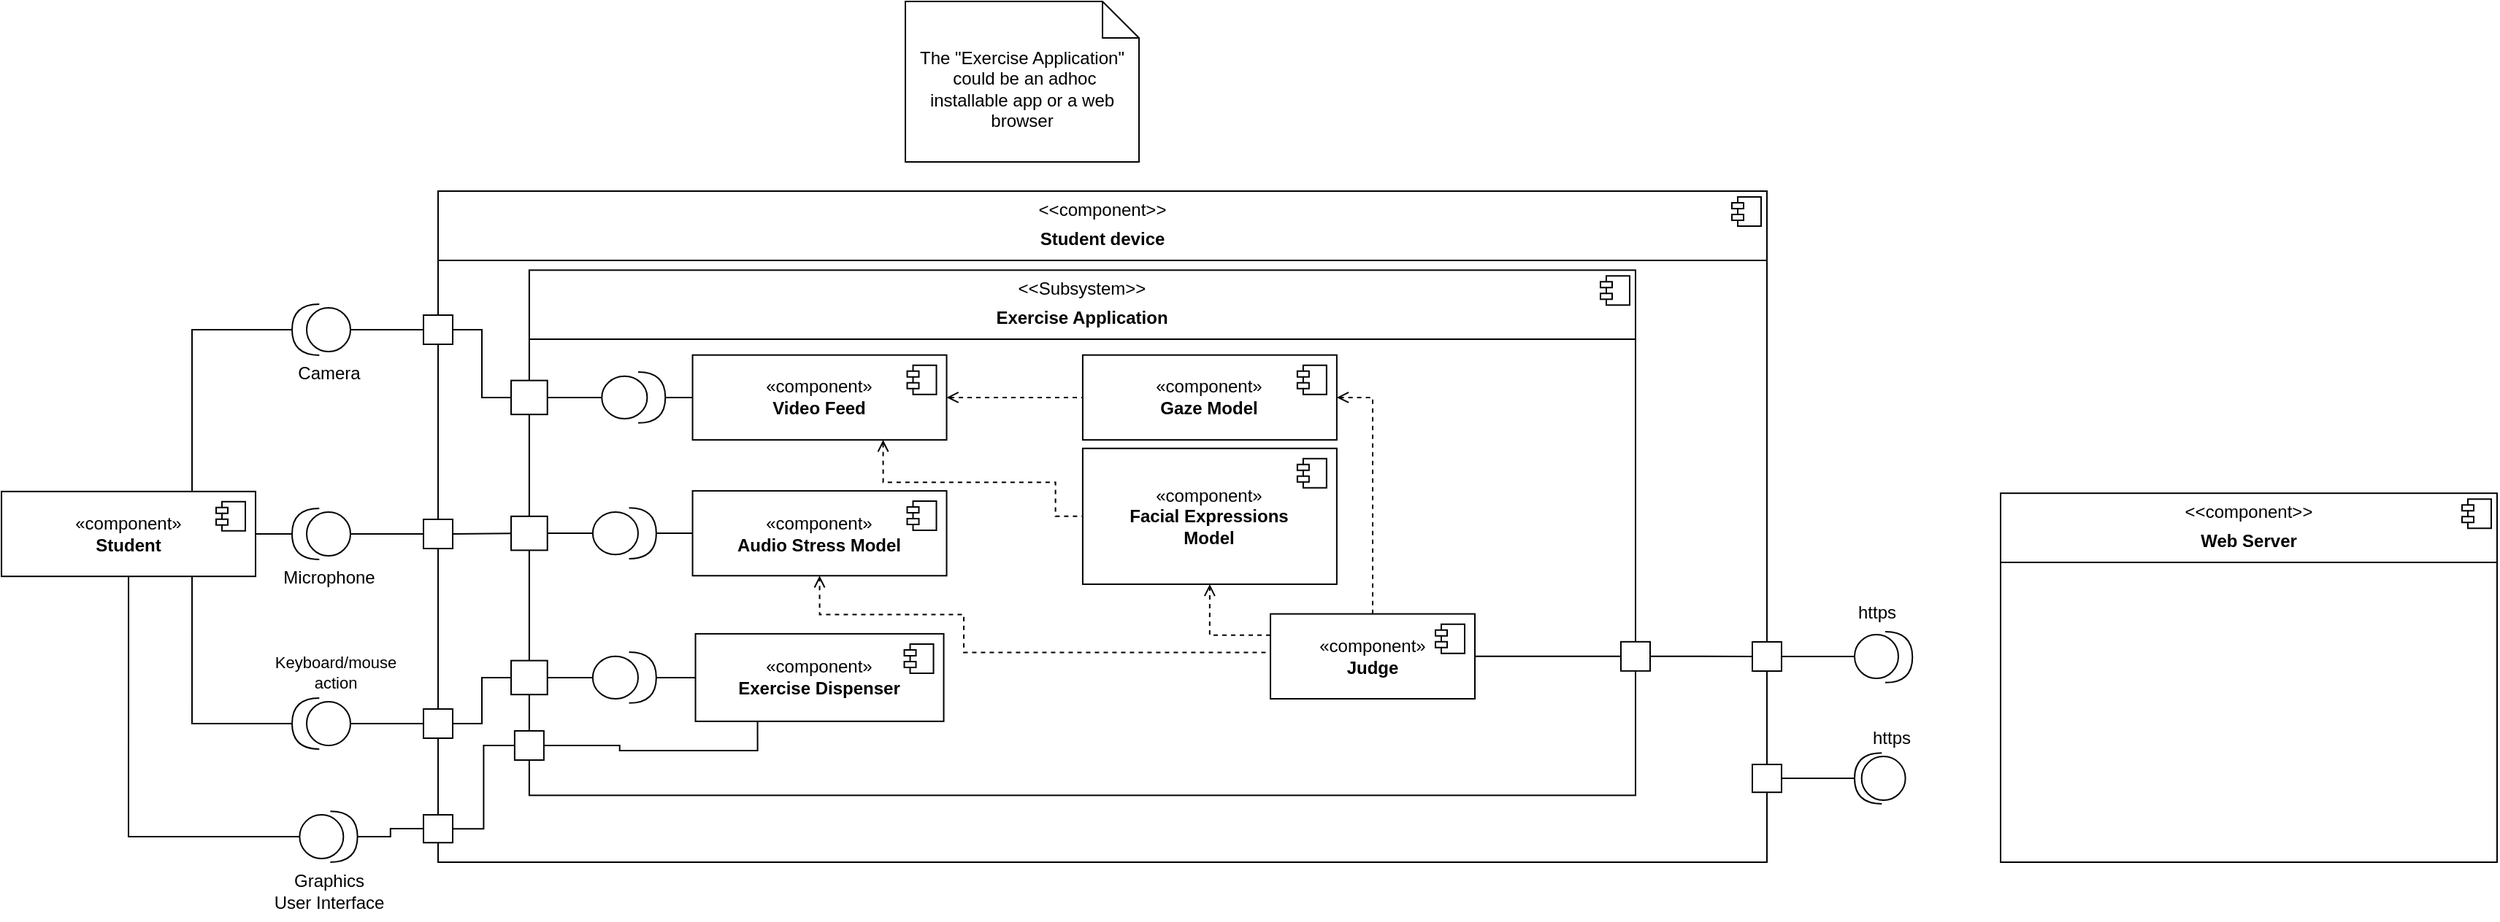 <mxfile version="24.6.4" type="device">
  <diagram name="Pagina-1" id="ovI6PhMRAEqermTELwBJ">
    <mxGraphModel dx="2371" dy="2217" grid="1" gridSize="10" guides="1" tooltips="1" connect="1" arrows="1" fold="1" page="1" pageScale="1" pageWidth="827" pageHeight="1169" math="0" shadow="0">
      <root>
        <mxCell id="0" />
        <mxCell id="1" parent="0" />
        <mxCell id="5y_tYNgB_5KghMk_PUVO-3" value="&lt;p style=&quot;margin:0px;margin-top:6px;text-align:center;&quot;&gt;&amp;lt;&amp;lt;component&amp;gt;&amp;gt;&lt;/p&gt;&lt;p style=&quot;margin:0px;margin-top:6px;text-align:center;&quot;&gt;&lt;b&gt;Student device&lt;/b&gt;&lt;/p&gt;&lt;hr size=&quot;1&quot; style=&quot;border-style:solid;&quot;&gt;&lt;p style=&quot;margin:0px;margin-left:8px;&quot;&gt;&lt;br&gt;&lt;/p&gt;" style="align=left;overflow=fill;html=1;dropTarget=0;whiteSpace=wrap;" vertex="1" parent="1">
          <mxGeometry x="40" y="20" width="910" height="460" as="geometry" />
        </mxCell>
        <mxCell id="5y_tYNgB_5KghMk_PUVO-4" value="" style="shape=component;jettyWidth=8;jettyHeight=4;" vertex="1" parent="5y_tYNgB_5KghMk_PUVO-3">
          <mxGeometry x="1" width="20" height="20" relative="1" as="geometry">
            <mxPoint x="-24" y="4" as="offset" />
          </mxGeometry>
        </mxCell>
        <mxCell id="5y_tYNgB_5KghMk_PUVO-20" value="Graphics&lt;div&gt;User Interface&lt;/div&gt;" style="text;html=1;align=center;verticalAlign=middle;resizable=0;points=[];autosize=1;strokeColor=none;fillColor=none;" vertex="1" parent="1">
          <mxGeometry x="-85" y="480" width="100" height="40" as="geometry" />
        </mxCell>
        <mxCell id="5y_tYNgB_5KghMk_PUVO-37" value="" style="group" vertex="1" connectable="0" parent="1">
          <mxGeometry x="-70" y="100" width="120" height="60" as="geometry" />
        </mxCell>
        <mxCell id="5y_tYNgB_5KghMk_PUVO-11" style="edgeStyle=orthogonalEdgeStyle;rounded=0;orthogonalLoop=1;jettySize=auto;html=1;exitX=1;exitY=0.5;exitDx=0;exitDy=0;entryX=0;entryY=0.5;entryDx=0;entryDy=0;endArrow=none;endFill=0;" edge="1" parent="5y_tYNgB_5KghMk_PUVO-37" source="5y_tYNgB_5KghMk_PUVO-7" target="5y_tYNgB_5KghMk_PUVO-9">
          <mxGeometry relative="1" as="geometry" />
        </mxCell>
        <mxCell id="5y_tYNgB_5KghMk_PUVO-7" value="" style="ellipse;" vertex="1" parent="5y_tYNgB_5KghMk_PUVO-37">
          <mxGeometry x="20" width="30" height="30" as="geometry" />
        </mxCell>
        <mxCell id="5y_tYNgB_5KghMk_PUVO-9" value="" style="rounded=0;whiteSpace=wrap;html=1;" vertex="1" parent="5y_tYNgB_5KghMk_PUVO-37">
          <mxGeometry x="100" y="5" width="20" height="20" as="geometry" />
        </mxCell>
        <mxCell id="5y_tYNgB_5KghMk_PUVO-18" value="Camera" style="text;html=1;align=center;verticalAlign=middle;resizable=0;points=[];autosize=1;strokeColor=none;fillColor=none;" vertex="1" parent="5y_tYNgB_5KghMk_PUVO-37">
          <mxGeometry y="30" width="70" height="30" as="geometry" />
        </mxCell>
        <mxCell id="5y_tYNgB_5KghMk_PUVO-141" value="" style="shape=requiredInterface;html=1;verticalLabelPosition=bottom;sketch=0;rotation=-180;" vertex="1" parent="5y_tYNgB_5KghMk_PUVO-37">
          <mxGeometry x="10.0" y="-2.451" width="18.641" height="34.909" as="geometry" />
        </mxCell>
        <mxCell id="5y_tYNgB_5KghMk_PUVO-38" value="" style="group" vertex="1" connectable="0" parent="1">
          <mxGeometry x="-80" y="240" width="130" height="60" as="geometry" />
        </mxCell>
        <mxCell id="5y_tYNgB_5KghMk_PUVO-12" style="edgeStyle=orthogonalEdgeStyle;rounded=0;orthogonalLoop=1;jettySize=auto;html=1;exitX=1;exitY=0.5;exitDx=0;exitDy=0;entryX=0;entryY=0.5;entryDx=0;entryDy=0;endArrow=none;endFill=0;" edge="1" parent="5y_tYNgB_5KghMk_PUVO-38" source="5y_tYNgB_5KghMk_PUVO-13" target="5y_tYNgB_5KghMk_PUVO-14">
          <mxGeometry relative="1" as="geometry" />
        </mxCell>
        <mxCell id="5y_tYNgB_5KghMk_PUVO-13" value="" style="ellipse;" vertex="1" parent="5y_tYNgB_5KghMk_PUVO-38">
          <mxGeometry x="30" width="30" height="30" as="geometry" />
        </mxCell>
        <mxCell id="5y_tYNgB_5KghMk_PUVO-14" value="" style="rounded=0;whiteSpace=wrap;html=1;" vertex="1" parent="5y_tYNgB_5KghMk_PUVO-38">
          <mxGeometry x="110" y="5" width="20" height="20" as="geometry" />
        </mxCell>
        <mxCell id="5y_tYNgB_5KghMk_PUVO-19" value="Microphone" style="text;html=1;align=center;verticalAlign=middle;resizable=0;points=[];autosize=1;strokeColor=none;fillColor=none;" vertex="1" parent="5y_tYNgB_5KghMk_PUVO-38">
          <mxGeometry y="30" width="90" height="30" as="geometry" />
        </mxCell>
        <mxCell id="5y_tYNgB_5KghMk_PUVO-142" value="" style="shape=requiredInterface;html=1;verticalLabelPosition=bottom;sketch=0;rotation=-180;" vertex="1" parent="5y_tYNgB_5KghMk_PUVO-38">
          <mxGeometry x="20.0" y="-2.451" width="18.641" height="34.909" as="geometry" />
        </mxCell>
        <mxCell id="5y_tYNgB_5KghMk_PUVO-39" value="" style="group" vertex="1" connectable="0" parent="1">
          <mxGeometry x="-50" y="370" width="100" height="30" as="geometry" />
        </mxCell>
        <mxCell id="5y_tYNgB_5KghMk_PUVO-15" style="edgeStyle=orthogonalEdgeStyle;rounded=0;orthogonalLoop=1;jettySize=auto;html=1;exitX=1;exitY=0.5;exitDx=0;exitDy=0;entryX=0;entryY=0.5;entryDx=0;entryDy=0;endArrow=none;endFill=0;" edge="1" parent="5y_tYNgB_5KghMk_PUVO-39" source="5y_tYNgB_5KghMk_PUVO-16" target="5y_tYNgB_5KghMk_PUVO-17">
          <mxGeometry relative="1" as="geometry" />
        </mxCell>
        <mxCell id="5y_tYNgB_5KghMk_PUVO-16" value="" style="ellipse;" vertex="1" parent="5y_tYNgB_5KghMk_PUVO-39">
          <mxGeometry width="30" height="30" as="geometry" />
        </mxCell>
        <mxCell id="5y_tYNgB_5KghMk_PUVO-17" value="" style="rounded=0;whiteSpace=wrap;html=1;" vertex="1" parent="5y_tYNgB_5KghMk_PUVO-39">
          <mxGeometry x="80" y="5" width="20" height="20" as="geometry" />
        </mxCell>
        <mxCell id="5y_tYNgB_5KghMk_PUVO-46" style="rounded=0;orthogonalLoop=1;jettySize=auto;html=1;exitX=1;exitY=0.5;exitDx=0;exitDy=0;endArrow=none;endFill=0;" edge="1" parent="1" source="5y_tYNgB_5KghMk_PUVO-14" target="5y_tYNgB_5KghMk_PUVO-43">
          <mxGeometry relative="1" as="geometry" />
        </mxCell>
        <mxCell id="5y_tYNgB_5KghMk_PUVO-47" style="edgeStyle=orthogonalEdgeStyle;rounded=0;orthogonalLoop=1;jettySize=auto;html=1;exitX=1;exitY=0.5;exitDx=0;exitDy=0;entryX=0;entryY=0.5;entryDx=0;entryDy=0;endArrow=none;endFill=0;" edge="1" parent="1" source="5y_tYNgB_5KghMk_PUVO-17" target="5y_tYNgB_5KghMk_PUVO-44">
          <mxGeometry relative="1" as="geometry" />
        </mxCell>
        <mxCell id="5y_tYNgB_5KghMk_PUVO-48" value="The &quot;Exercise Application&quot;&lt;div&gt;&amp;nbsp;could be an adhoc installable app or a web browser&lt;/div&gt;" style="shape=note2;boundedLbl=1;whiteSpace=wrap;html=1;size=25;verticalAlign=top;align=center;" vertex="1" parent="1">
          <mxGeometry x="360" y="-110" width="160" height="110" as="geometry" />
        </mxCell>
        <mxCell id="5y_tYNgB_5KghMk_PUVO-69" value="" style="ellipse;whiteSpace=wrap;html=1;align=center;aspect=fixed;fillColor=none;strokeColor=none;resizable=0;perimeter=centerPerimeter;rotatable=0;allowArrows=0;points=[];outlineConnect=1;" vertex="1" parent="1">
          <mxGeometry x="320" y="300" width="10" height="10" as="geometry" />
        </mxCell>
        <mxCell id="5y_tYNgB_5KghMk_PUVO-78" style="edgeStyle=orthogonalEdgeStyle;rounded=0;orthogonalLoop=1;jettySize=auto;html=1;exitX=1;exitY=0.5;exitDx=0;exitDy=0;entryX=0;entryY=0.5;entryDx=0;entryDy=0;endArrow=none;endFill=0;" edge="1" parent="1" source="5y_tYNgB_5KghMk_PUVO-9" target="5y_tYNgB_5KghMk_PUVO-42">
          <mxGeometry relative="1" as="geometry" />
        </mxCell>
        <mxCell id="5y_tYNgB_5KghMk_PUVO-79" value="" style="group;recursiveResize=0;" vertex="1" connectable="0" parent="1">
          <mxGeometry x="90" y="74.18" width="790" height="365.82" as="geometry" />
        </mxCell>
        <mxCell id="5y_tYNgB_5KghMk_PUVO-40" value="&lt;p style=&quot;margin:0px;margin-top:6px;text-align:center;&quot;&gt;&amp;lt;&amp;lt;Subsystem&amp;gt;&amp;gt;&lt;/p&gt;&lt;p style=&quot;margin:0px;margin-top:6px;text-align:center;&quot;&gt;&lt;b&gt;Exercise Application&lt;/b&gt;&lt;/p&gt;&lt;hr size=&quot;1&quot; style=&quot;border-style:solid;&quot;&gt;&lt;p style=&quot;margin:0px;margin-left:8px;&quot;&gt;&lt;br&gt;&lt;/p&gt;" style="align=left;overflow=fill;html=1;dropTarget=0;whiteSpace=wrap;connectable=0;" vertex="1" parent="5y_tYNgB_5KghMk_PUVO-79">
          <mxGeometry x="12.43" width="757.57" height="360" as="geometry" />
        </mxCell>
        <mxCell id="5y_tYNgB_5KghMk_PUVO-41" value="" style="shape=component;jettyWidth=8;jettyHeight=4;" vertex="1" parent="5y_tYNgB_5KghMk_PUVO-40">
          <mxGeometry x="1" width="20" height="20" relative="1" as="geometry">
            <mxPoint x="-24" y="4" as="offset" />
          </mxGeometry>
        </mxCell>
        <mxCell id="5y_tYNgB_5KghMk_PUVO-42" value="" style="rounded=0;whiteSpace=wrap;html=1;" vertex="1" parent="5y_tYNgB_5KghMk_PUVO-79">
          <mxGeometry y="75.637" width="24.854" height="23.273" as="geometry" />
        </mxCell>
        <mxCell id="5y_tYNgB_5KghMk_PUVO-43" value="" style="rounded=0;whiteSpace=wrap;html=1;" vertex="1" parent="5y_tYNgB_5KghMk_PUVO-79">
          <mxGeometry y="168.728" width="24.854" height="23.273" as="geometry" />
        </mxCell>
        <mxCell id="5y_tYNgB_5KghMk_PUVO-44" value="" style="rounded=0;whiteSpace=wrap;html=1;" vertex="1" parent="5y_tYNgB_5KghMk_PUVO-79">
          <mxGeometry y="267.638" width="24.854" height="23.273" as="geometry" />
        </mxCell>
        <mxCell id="5y_tYNgB_5KghMk_PUVO-65" value="" style="ellipse;" vertex="1" parent="5y_tYNgB_5KghMk_PUVO-79">
          <mxGeometry x="62.136" y="72.728" width="31.068" height="29.091" as="geometry" />
        </mxCell>
        <mxCell id="5y_tYNgB_5KghMk_PUVO-67" style="edgeStyle=orthogonalEdgeStyle;rounded=0;orthogonalLoop=1;jettySize=auto;html=1;exitX=1;exitY=0.5;exitDx=0;exitDy=0;entryX=0;entryY=0.5;entryDx=0;entryDy=0;endArrow=none;endFill=0;" edge="1" parent="5y_tYNgB_5KghMk_PUVO-79" source="5y_tYNgB_5KghMk_PUVO-42" target="5y_tYNgB_5KghMk_PUVO-65">
          <mxGeometry relative="1" as="geometry" />
        </mxCell>
        <mxCell id="5y_tYNgB_5KghMk_PUVO-120" style="edgeStyle=orthogonalEdgeStyle;shape=connector;rounded=0;orthogonalLoop=1;jettySize=auto;html=1;exitX=1;exitY=0.5;exitDx=0;exitDy=0;entryX=0;entryY=0.5;entryDx=0;entryDy=0;strokeColor=default;align=center;verticalAlign=middle;fontFamily=Helvetica;fontSize=11;fontColor=default;labelBackgroundColor=default;endArrow=none;endFill=0;dashed=1;startArrow=open;startFill=0;" edge="1" parent="5y_tYNgB_5KghMk_PUVO-79" source="5y_tYNgB_5KghMk_PUVO-76" target="5y_tYNgB_5KghMk_PUVO-25">
          <mxGeometry relative="1" as="geometry" />
        </mxCell>
        <mxCell id="5y_tYNgB_5KghMk_PUVO-121" style="edgeStyle=orthogonalEdgeStyle;shape=connector;rounded=0;orthogonalLoop=1;jettySize=auto;html=1;exitX=0.75;exitY=1;exitDx=0;exitDy=0;entryX=0;entryY=0.5;entryDx=0;entryDy=0;dashed=1;strokeColor=default;align=center;verticalAlign=middle;fontFamily=Helvetica;fontSize=11;fontColor=default;labelBackgroundColor=default;endArrow=none;endFill=0;startArrow=open;startFill=0;" edge="1" parent="5y_tYNgB_5KghMk_PUVO-79" source="5y_tYNgB_5KghMk_PUVO-76" target="5y_tYNgB_5KghMk_PUVO-34">
          <mxGeometry relative="1" as="geometry">
            <Array as="points">
              <mxPoint x="254.757" y="145.455" />
              <mxPoint x="372.816" y="145.455" />
              <mxPoint x="372.816" y="168.728" />
            </Array>
          </mxGeometry>
        </mxCell>
        <mxCell id="5y_tYNgB_5KghMk_PUVO-76" value="«component»&lt;br&gt;&lt;b&gt;Video Feed&lt;/b&gt;" style="html=1;dropTarget=0;whiteSpace=wrap;" vertex="1" parent="5y_tYNgB_5KghMk_PUVO-79">
          <mxGeometry x="124.272" y="58.182" width="173.981" height="58.182" as="geometry" />
        </mxCell>
        <mxCell id="5y_tYNgB_5KghMk_PUVO-77" value="" style="shape=module;jettyWidth=8;jettyHeight=4;" vertex="1" parent="5y_tYNgB_5KghMk_PUVO-76">
          <mxGeometry x="1" width="20" height="20" relative="1" as="geometry">
            <mxPoint x="-27" y="7" as="offset" />
          </mxGeometry>
        </mxCell>
        <mxCell id="5y_tYNgB_5KghMk_PUVO-80" value="" style="shape=requiredInterface;html=1;verticalLabelPosition=bottom;sketch=0;" vertex="1" parent="5y_tYNgB_5KghMk_PUVO-79">
          <mxGeometry x="86.99" y="69.819" width="18.641" height="34.909" as="geometry" />
        </mxCell>
        <mxCell id="5y_tYNgB_5KghMk_PUVO-81" style="edgeStyle=orthogonalEdgeStyle;rounded=0;orthogonalLoop=1;jettySize=auto;html=1;exitX=0;exitY=0.5;exitDx=0;exitDy=0;entryX=1;entryY=0.5;entryDx=0;entryDy=0;entryPerimeter=0;endArrow=none;endFill=0;" edge="1" parent="5y_tYNgB_5KghMk_PUVO-79" source="5y_tYNgB_5KghMk_PUVO-76" target="5y_tYNgB_5KghMk_PUVO-80">
          <mxGeometry relative="1" as="geometry" />
        </mxCell>
        <mxCell id="5y_tYNgB_5KghMk_PUVO-25" value="«component»&lt;br&gt;&lt;b&gt;Gaze Model&lt;/b&gt;" style="html=1;dropTarget=0;whiteSpace=wrap;" vertex="1" parent="5y_tYNgB_5KghMk_PUVO-79">
          <mxGeometry x="391.456" y="58.182" width="173.981" height="58.182" as="geometry" />
        </mxCell>
        <mxCell id="5y_tYNgB_5KghMk_PUVO-26" value="" style="shape=module;jettyWidth=8;jettyHeight=4;" vertex="1" parent="5y_tYNgB_5KghMk_PUVO-25">
          <mxGeometry x="1" width="20" height="20" relative="1" as="geometry">
            <mxPoint x="-27" y="7" as="offset" />
          </mxGeometry>
        </mxCell>
        <mxCell id="5y_tYNgB_5KghMk_PUVO-34" value="«component»&lt;br&gt;&lt;b&gt;Facial Expressions&lt;/b&gt;&lt;div&gt;&lt;b&gt;Model&lt;/b&gt;&lt;/div&gt;" style="html=1;dropTarget=0;whiteSpace=wrap;" vertex="1" parent="5y_tYNgB_5KghMk_PUVO-79">
          <mxGeometry x="391.456" y="122.183" width="173.981" height="93.091" as="geometry" />
        </mxCell>
        <mxCell id="5y_tYNgB_5KghMk_PUVO-35" value="" style="shape=module;jettyWidth=8;jettyHeight=4;" vertex="1" parent="5y_tYNgB_5KghMk_PUVO-34">
          <mxGeometry x="1" width="20" height="20" relative="1" as="geometry">
            <mxPoint x="-27" y="7" as="offset" />
          </mxGeometry>
        </mxCell>
        <mxCell id="5y_tYNgB_5KghMk_PUVO-110" value="«component»&lt;br&gt;&lt;b&gt;Audio Stress Model&lt;/b&gt;" style="html=1;dropTarget=0;whiteSpace=wrap;" vertex="1" parent="5y_tYNgB_5KghMk_PUVO-79">
          <mxGeometry x="124.268" y="151.278" width="173.981" height="58.182" as="geometry" />
        </mxCell>
        <mxCell id="5y_tYNgB_5KghMk_PUVO-111" value="" style="shape=module;jettyWidth=8;jettyHeight=4;" vertex="1" parent="5y_tYNgB_5KghMk_PUVO-110">
          <mxGeometry x="1" width="20" height="20" relative="1" as="geometry">
            <mxPoint x="-27" y="7" as="offset" />
          </mxGeometry>
        </mxCell>
        <mxCell id="5y_tYNgB_5KghMk_PUVO-115" style="edgeStyle=orthogonalEdgeStyle;shape=connector;rounded=0;orthogonalLoop=1;jettySize=auto;html=1;exitX=0;exitY=0.5;exitDx=0;exitDy=0;entryX=1;entryY=0.5;entryDx=0;entryDy=0;strokeColor=default;align=center;verticalAlign=middle;fontFamily=Helvetica;fontSize=11;fontColor=default;labelBackgroundColor=default;endArrow=none;endFill=0;" edge="1" parent="5y_tYNgB_5KghMk_PUVO-79" source="5y_tYNgB_5KghMk_PUVO-112" target="5y_tYNgB_5KghMk_PUVO-43">
          <mxGeometry relative="1" as="geometry">
            <Array as="points">
              <mxPoint x="55.922" y="180.365" />
            </Array>
          </mxGeometry>
        </mxCell>
        <mxCell id="5y_tYNgB_5KghMk_PUVO-112" value="" style="ellipse;" vertex="1" parent="5y_tYNgB_5KghMk_PUVO-79">
          <mxGeometry x="55.922" y="165.819" width="31.068" height="29.091" as="geometry" />
        </mxCell>
        <mxCell id="5y_tYNgB_5KghMk_PUVO-114" style="edgeStyle=orthogonalEdgeStyle;rounded=0;orthogonalLoop=1;jettySize=auto;html=1;exitX=1;exitY=0.5;exitDx=0;exitDy=0;exitPerimeter=0;entryX=0;entryY=0.5;entryDx=0;entryDy=0;endArrow=none;endFill=0;" edge="1" parent="5y_tYNgB_5KghMk_PUVO-79" source="5y_tYNgB_5KghMk_PUVO-113" target="5y_tYNgB_5KghMk_PUVO-110">
          <mxGeometry relative="1" as="geometry" />
        </mxCell>
        <mxCell id="5y_tYNgB_5KghMk_PUVO-113" value="" style="shape=requiredInterface;html=1;verticalLabelPosition=bottom;sketch=0;" vertex="1" parent="5y_tYNgB_5KghMk_PUVO-79">
          <mxGeometry x="80.777" y="162.91" width="18.641" height="34.909" as="geometry" />
        </mxCell>
        <mxCell id="5y_tYNgB_5KghMk_PUVO-125" style="edgeStyle=orthogonalEdgeStyle;shape=connector;rounded=0;orthogonalLoop=1;jettySize=auto;html=1;exitX=0.5;exitY=0;exitDx=0;exitDy=0;entryX=1;entryY=0.5;entryDx=0;entryDy=0;dashed=1;strokeColor=default;align=center;verticalAlign=middle;fontFamily=Helvetica;fontSize=11;fontColor=default;labelBackgroundColor=default;endArrow=open;endFill=0;" edge="1" parent="5y_tYNgB_5KghMk_PUVO-79" source="5y_tYNgB_5KghMk_PUVO-122" target="5y_tYNgB_5KghMk_PUVO-25">
          <mxGeometry relative="1" as="geometry" />
        </mxCell>
        <mxCell id="5y_tYNgB_5KghMk_PUVO-126" style="edgeStyle=orthogonalEdgeStyle;shape=connector;rounded=0;orthogonalLoop=1;jettySize=auto;html=1;exitX=0;exitY=0.5;exitDx=0;exitDy=0;entryX=0.5;entryY=1;entryDx=0;entryDy=0;dashed=1;strokeColor=default;align=center;verticalAlign=middle;fontFamily=Helvetica;fontSize=11;fontColor=default;labelBackgroundColor=default;endArrow=open;endFill=0;" edge="1" parent="5y_tYNgB_5KghMk_PUVO-79" source="5y_tYNgB_5KghMk_PUVO-122" target="5y_tYNgB_5KghMk_PUVO-110">
          <mxGeometry relative="1" as="geometry">
            <Array as="points">
              <mxPoint x="310" y="262" />
              <mxPoint x="310" y="236" />
              <mxPoint x="211" y="236" />
            </Array>
          </mxGeometry>
        </mxCell>
        <mxCell id="5y_tYNgB_5KghMk_PUVO-131" style="edgeStyle=orthogonalEdgeStyle;shape=connector;rounded=0;orthogonalLoop=1;jettySize=auto;html=1;exitX=0;exitY=0.25;exitDx=0;exitDy=0;entryX=0.5;entryY=1;entryDx=0;entryDy=0;dashed=1;strokeColor=default;align=center;verticalAlign=middle;fontFamily=Helvetica;fontSize=11;fontColor=default;labelBackgroundColor=default;endArrow=open;endFill=0;" edge="1" parent="5y_tYNgB_5KghMk_PUVO-79" source="5y_tYNgB_5KghMk_PUVO-122" target="5y_tYNgB_5KghMk_PUVO-34">
          <mxGeometry relative="1" as="geometry" />
        </mxCell>
        <mxCell id="5y_tYNgB_5KghMk_PUVO-122" value="«component»&lt;br&gt;&lt;b&gt;Judge&lt;/b&gt;" style="html=1;dropTarget=0;whiteSpace=wrap;" vertex="1" parent="5y_tYNgB_5KghMk_PUVO-79">
          <mxGeometry x="520" y="235.64" width="140" height="58.18" as="geometry" />
        </mxCell>
        <mxCell id="5y_tYNgB_5KghMk_PUVO-123" value="" style="shape=module;jettyWidth=8;jettyHeight=4;" vertex="1" parent="5y_tYNgB_5KghMk_PUVO-122">
          <mxGeometry x="1" width="20" height="20" relative="1" as="geometry">
            <mxPoint x="-27" y="7" as="offset" />
          </mxGeometry>
        </mxCell>
        <mxCell id="5y_tYNgB_5KghMk_PUVO-128" value="«component»&lt;br&gt;&lt;div&gt;&lt;b&gt;Exercise Dispenser&lt;/b&gt;&lt;/div&gt;" style="html=1;dropTarget=0;whiteSpace=wrap;" vertex="1" parent="5y_tYNgB_5KghMk_PUVO-79">
          <mxGeometry x="126.26" y="249.27" width="170" height="60" as="geometry" />
        </mxCell>
        <mxCell id="5y_tYNgB_5KghMk_PUVO-129" value="" style="shape=module;jettyWidth=8;jettyHeight=4;" vertex="1" parent="5y_tYNgB_5KghMk_PUVO-128">
          <mxGeometry x="1" width="20" height="20" relative="1" as="geometry">
            <mxPoint x="-27" y="7" as="offset" />
          </mxGeometry>
        </mxCell>
        <mxCell id="5y_tYNgB_5KghMk_PUVO-136" style="edgeStyle=orthogonalEdgeStyle;shape=connector;rounded=0;orthogonalLoop=1;jettySize=auto;html=1;exitX=0;exitY=0.5;exitDx=0;exitDy=0;entryX=1;entryY=0.5;entryDx=0;entryDy=0;strokeColor=default;align=center;verticalAlign=middle;fontFamily=Helvetica;fontSize=11;fontColor=default;labelBackgroundColor=default;endArrow=none;endFill=0;" edge="1" parent="5y_tYNgB_5KghMk_PUVO-79" source="5y_tYNgB_5KghMk_PUVO-133" target="5y_tYNgB_5KghMk_PUVO-44">
          <mxGeometry relative="1" as="geometry" />
        </mxCell>
        <mxCell id="5y_tYNgB_5KghMk_PUVO-133" value="" style="ellipse;" vertex="1" parent="5y_tYNgB_5KghMk_PUVO-79">
          <mxGeometry x="55.922" y="264.729" width="31.068" height="29.091" as="geometry" />
        </mxCell>
        <mxCell id="5y_tYNgB_5KghMk_PUVO-135" style="edgeStyle=orthogonalEdgeStyle;shape=connector;rounded=0;orthogonalLoop=1;jettySize=auto;html=1;exitX=1;exitY=0.5;exitDx=0;exitDy=0;exitPerimeter=0;entryX=0;entryY=0.5;entryDx=0;entryDy=0;strokeColor=default;align=center;verticalAlign=middle;fontFamily=Helvetica;fontSize=11;fontColor=default;labelBackgroundColor=default;endArrow=none;endFill=0;" edge="1" parent="5y_tYNgB_5KghMk_PUVO-79" target="5y_tYNgB_5KghMk_PUVO-128">
          <mxGeometry relative="1" as="geometry">
            <mxPoint x="99.417" y="279.275" as="sourcePoint" />
          </mxGeometry>
        </mxCell>
        <mxCell id="5y_tYNgB_5KghMk_PUVO-156" value="" style="rounded=0;whiteSpace=wrap;html=1;" vertex="1" parent="5y_tYNgB_5KghMk_PUVO-79">
          <mxGeometry x="2.43" y="315.82" width="20" height="20" as="geometry" />
        </mxCell>
        <mxCell id="5y_tYNgB_5KghMk_PUVO-155" style="edgeStyle=orthogonalEdgeStyle;shape=connector;rounded=0;orthogonalLoop=1;jettySize=auto;html=1;exitX=1;exitY=0.5;exitDx=0;exitDy=0;exitPerimeter=0;entryX=0.25;entryY=1;entryDx=0;entryDy=0;strokeColor=default;align=center;verticalAlign=middle;fontFamily=Helvetica;fontSize=11;fontColor=default;labelBackgroundColor=default;endArrow=none;endFill=0;" edge="1" parent="5y_tYNgB_5KghMk_PUVO-79" source="5y_tYNgB_5KghMk_PUVO-156" target="5y_tYNgB_5KghMk_PUVO-128">
          <mxGeometry relative="1" as="geometry" />
        </mxCell>
        <mxCell id="5y_tYNgB_5KghMk_PUVO-163" value="" style="shape=requiredInterface;html=1;verticalLabelPosition=bottom;sketch=0;" vertex="1" parent="5y_tYNgB_5KghMk_PUVO-79">
          <mxGeometry x="80.777" y="261.82" width="18.641" height="34.909" as="geometry" />
        </mxCell>
        <mxCell id="5y_tYNgB_5KghMk_PUVO-191" style="edgeStyle=orthogonalEdgeStyle;shape=connector;rounded=0;orthogonalLoop=1;jettySize=auto;html=1;exitX=1;exitY=0.5;exitDx=0;exitDy=0;strokeColor=default;align=center;verticalAlign=middle;fontFamily=Helvetica;fontSize=11;fontColor=default;labelBackgroundColor=default;endArrow=none;endFill=0;" edge="1" parent="5y_tYNgB_5KghMk_PUVO-79" source="5y_tYNgB_5KghMk_PUVO-189" target="5y_tYNgB_5KghMk_PUVO-122">
          <mxGeometry relative="1" as="geometry" />
        </mxCell>
        <mxCell id="5y_tYNgB_5KghMk_PUVO-189" value="" style="rounded=0;whiteSpace=wrap;html=1;rotation=-180;" vertex="1" parent="5y_tYNgB_5KghMk_PUVO-79">
          <mxGeometry x="760" y="254.73" width="20" height="20" as="geometry" />
        </mxCell>
        <mxCell id="5y_tYNgB_5KghMk_PUVO-138" value="«component»&lt;br&gt;&lt;b&gt;Student&lt;/b&gt;" style="html=1;dropTarget=0;whiteSpace=wrap;" vertex="1" parent="1">
          <mxGeometry x="-258.978" y="225.912" width="173.981" height="58.182" as="geometry" />
        </mxCell>
        <mxCell id="5y_tYNgB_5KghMk_PUVO-139" value="" style="shape=module;jettyWidth=8;jettyHeight=4;" vertex="1" parent="5y_tYNgB_5KghMk_PUVO-138">
          <mxGeometry x="1" width="20" height="20" relative="1" as="geometry">
            <mxPoint x="-27" y="7" as="offset" />
          </mxGeometry>
        </mxCell>
        <mxCell id="5y_tYNgB_5KghMk_PUVO-143" value="" style="shape=requiredInterface;html=1;verticalLabelPosition=bottom;sketch=0;rotation=-180;" vertex="1" parent="1">
          <mxGeometry x="-60.0" y="367.549" width="18.641" height="34.909" as="geometry" />
        </mxCell>
        <mxCell id="5y_tYNgB_5KghMk_PUVO-144" style="edgeStyle=orthogonalEdgeStyle;shape=connector;rounded=0;orthogonalLoop=1;jettySize=auto;html=1;exitX=1;exitY=0.5;exitDx=0;exitDy=0;entryX=1;entryY=0.5;entryDx=0;entryDy=0;entryPerimeter=0;strokeColor=default;align=center;verticalAlign=middle;fontFamily=Helvetica;fontSize=11;fontColor=default;labelBackgroundColor=default;endArrow=none;endFill=0;" edge="1" parent="1" source="5y_tYNgB_5KghMk_PUVO-138" target="5y_tYNgB_5KghMk_PUVO-142">
          <mxGeometry relative="1" as="geometry" />
        </mxCell>
        <mxCell id="5y_tYNgB_5KghMk_PUVO-145" style="edgeStyle=orthogonalEdgeStyle;shape=connector;rounded=0;orthogonalLoop=1;jettySize=auto;html=1;exitX=0.75;exitY=0;exitDx=0;exitDy=0;entryX=1;entryY=0.5;entryDx=0;entryDy=0;entryPerimeter=0;strokeColor=default;align=center;verticalAlign=middle;fontFamily=Helvetica;fontSize=11;fontColor=default;labelBackgroundColor=default;endArrow=none;endFill=0;" edge="1" parent="1" source="5y_tYNgB_5KghMk_PUVO-138" target="5y_tYNgB_5KghMk_PUVO-141">
          <mxGeometry relative="1" as="geometry" />
        </mxCell>
        <mxCell id="5y_tYNgB_5KghMk_PUVO-146" style="edgeStyle=orthogonalEdgeStyle;shape=connector;rounded=0;orthogonalLoop=1;jettySize=auto;html=1;exitX=0.75;exitY=1;exitDx=0;exitDy=0;entryX=1;entryY=0.5;entryDx=0;entryDy=0;entryPerimeter=0;strokeColor=default;align=center;verticalAlign=middle;fontFamily=Helvetica;fontSize=11;fontColor=default;labelBackgroundColor=default;endArrow=none;endFill=0;" edge="1" parent="1" source="5y_tYNgB_5KghMk_PUVO-138" target="5y_tYNgB_5KghMk_PUVO-143">
          <mxGeometry relative="1" as="geometry" />
        </mxCell>
        <mxCell id="5y_tYNgB_5KghMk_PUVO-154" style="edgeStyle=orthogonalEdgeStyle;shape=connector;rounded=0;orthogonalLoop=1;jettySize=auto;html=1;exitX=1;exitY=0.5;exitDx=0;exitDy=0;entryX=0.5;entryY=1;entryDx=0;entryDy=0;strokeColor=default;align=center;verticalAlign=middle;fontFamily=Helvetica;fontSize=11;fontColor=default;labelBackgroundColor=default;endArrow=none;endFill=0;" edge="1" parent="1" source="5y_tYNgB_5KghMk_PUVO-152" target="5y_tYNgB_5KghMk_PUVO-138">
          <mxGeometry relative="1" as="geometry" />
        </mxCell>
        <mxCell id="5y_tYNgB_5KghMk_PUVO-152" value="" style="ellipse;rotation=-180;" vertex="1" parent="1">
          <mxGeometry x="-54.82" y="447.54" width="30" height="30" as="geometry" />
        </mxCell>
        <mxCell id="5y_tYNgB_5KghMk_PUVO-162" style="edgeStyle=orthogonalEdgeStyle;shape=connector;rounded=0;orthogonalLoop=1;jettySize=auto;html=1;exitX=1;exitY=0.5;exitDx=0;exitDy=0;exitPerimeter=0;strokeColor=default;align=center;verticalAlign=middle;fontFamily=Helvetica;fontSize=11;fontColor=default;labelBackgroundColor=default;endArrow=none;endFill=0;" edge="1" parent="1" source="5y_tYNgB_5KghMk_PUVO-153" target="5y_tYNgB_5KghMk_PUVO-160">
          <mxGeometry relative="1" as="geometry" />
        </mxCell>
        <mxCell id="5y_tYNgB_5KghMk_PUVO-153" value="" style="shape=requiredInterface;html=1;verticalLabelPosition=bottom;sketch=0;rotation=0;" vertex="1" parent="1">
          <mxGeometry x="-33.82" y="445.089" width="18.641" height="34.909" as="geometry" />
        </mxCell>
        <mxCell id="5y_tYNgB_5KghMk_PUVO-161" value="" style="edgeStyle=orthogonalEdgeStyle;shape=connector;rounded=0;orthogonalLoop=1;jettySize=auto;html=1;exitX=0;exitY=0.5;exitDx=0;exitDy=0;entryX=1;entryY=0.5;entryDx=0;entryDy=0;entryPerimeter=0;strokeColor=default;align=center;verticalAlign=middle;fontFamily=Helvetica;fontSize=11;fontColor=default;labelBackgroundColor=default;endArrow=none;endFill=0;" edge="1" parent="1" source="5y_tYNgB_5KghMk_PUVO-156" target="5y_tYNgB_5KghMk_PUVO-160">
          <mxGeometry relative="1" as="geometry">
            <mxPoint x="90" y="413" as="sourcePoint" />
            <mxPoint x="-15" y="463" as="targetPoint" />
            <Array as="points" />
          </mxGeometry>
        </mxCell>
        <mxCell id="5y_tYNgB_5KghMk_PUVO-160" value="" style="rounded=0;whiteSpace=wrap;html=1;imageWidth=20;imageHeight=20;" vertex="1" parent="1">
          <mxGeometry x="30" y="447.54" width="20" height="19.09" as="geometry" />
        </mxCell>
        <mxCell id="5y_tYNgB_5KghMk_PUVO-137" value="Keyboard/mouse&lt;div&gt;action&lt;/div&gt;" style="text;html=1;align=center;verticalAlign=middle;whiteSpace=wrap;rounded=0;fontFamily=Helvetica;fontSize=11;fontColor=default;labelBackgroundColor=default;" vertex="1" parent="1">
          <mxGeometry x="-60" y="335.09" width="60" height="30" as="geometry" />
        </mxCell>
        <mxCell id="5y_tYNgB_5KghMk_PUVO-170" value="" style="group;rotation=-180;" vertex="1" connectable="0" parent="1">
          <mxGeometry x="940" y="294" width="120" height="60" as="geometry" />
        </mxCell>
        <mxCell id="5y_tYNgB_5KghMk_PUVO-171" style="edgeStyle=orthogonalEdgeStyle;rounded=0;orthogonalLoop=1;jettySize=auto;html=1;exitX=1;exitY=0.5;exitDx=0;exitDy=0;entryX=0;entryY=0.5;entryDx=0;entryDy=0;endArrow=none;endFill=0;" edge="1" parent="5y_tYNgB_5KghMk_PUVO-170" source="5y_tYNgB_5KghMk_PUVO-172" target="5y_tYNgB_5KghMk_PUVO-173">
          <mxGeometry relative="1" as="geometry" />
        </mxCell>
        <mxCell id="5y_tYNgB_5KghMk_PUVO-172" value="" style="ellipse;rotation=-180;" vertex="1" parent="5y_tYNgB_5KghMk_PUVO-170">
          <mxGeometry x="70" y="30" width="30" height="30" as="geometry" />
        </mxCell>
        <mxCell id="5y_tYNgB_5KghMk_PUVO-173" value="" style="rounded=0;whiteSpace=wrap;html=1;rotation=-180;" vertex="1" parent="5y_tYNgB_5KghMk_PUVO-170">
          <mxGeometry y="35" width="20" height="20" as="geometry" />
        </mxCell>
        <mxCell id="5y_tYNgB_5KghMk_PUVO-174" value="https" style="text;html=1;align=center;verticalAlign=middle;resizable=0;points=[];autosize=1;strokeColor=none;fillColor=none;rotation=0;" vertex="1" parent="5y_tYNgB_5KghMk_PUVO-170">
          <mxGeometry x="60" width="50" height="30" as="geometry" />
        </mxCell>
        <mxCell id="5y_tYNgB_5KghMk_PUVO-175" value="" style="shape=requiredInterface;html=1;verticalLabelPosition=bottom;sketch=0;rotation=-360;" vertex="1" parent="5y_tYNgB_5KghMk_PUVO-170">
          <mxGeometry x="91" y="28" width="18.641" height="34.909" as="geometry" />
        </mxCell>
        <mxCell id="5y_tYNgB_5KghMk_PUVO-186" value="" style="group;rotation=-180;" vertex="1" connectable="0" parent="1">
          <mxGeometry x="940.0" y="399.999" width="104.82" height="34.909" as="geometry" />
        </mxCell>
        <mxCell id="5y_tYNgB_5KghMk_PUVO-182" value="" style="ellipse;rotation=-360;" vertex="1" parent="5y_tYNgB_5KghMk_PUVO-186">
          <mxGeometry x="74.82" y="7.54" width="30" height="30" as="geometry" />
        </mxCell>
        <mxCell id="5y_tYNgB_5KghMk_PUVO-183" style="edgeStyle=orthogonalEdgeStyle;shape=connector;rounded=0;orthogonalLoop=1;jettySize=auto;html=1;exitX=1;exitY=0.5;exitDx=0;exitDy=0;exitPerimeter=0;strokeColor=default;align=center;verticalAlign=middle;fontFamily=Helvetica;fontSize=11;fontColor=default;labelBackgroundColor=default;endArrow=none;endFill=0;" edge="1" parent="5y_tYNgB_5KghMk_PUVO-186" source="5y_tYNgB_5KghMk_PUVO-184" target="5y_tYNgB_5KghMk_PUVO-185">
          <mxGeometry relative="1" as="geometry" />
        </mxCell>
        <mxCell id="5y_tYNgB_5KghMk_PUVO-184" value="" style="shape=requiredInterface;html=1;verticalLabelPosition=bottom;sketch=0;rotation=-180;" vertex="1" parent="5y_tYNgB_5KghMk_PUVO-186">
          <mxGeometry x="70" y="5.09" width="18.641" height="34.909" as="geometry" />
        </mxCell>
        <mxCell id="5y_tYNgB_5KghMk_PUVO-185" value="" style="rounded=0;whiteSpace=wrap;html=1;imageWidth=20;imageHeight=20;rotation=-180;" vertex="1" parent="5y_tYNgB_5KghMk_PUVO-186">
          <mxGeometry y="13" width="20" height="19.09" as="geometry" />
        </mxCell>
        <mxCell id="5y_tYNgB_5KghMk_PUVO-187" value="https" style="text;html=1;align=center;verticalAlign=middle;resizable=0;points=[];autosize=1;strokeColor=none;fillColor=none;rotation=0;" vertex="1" parent="1">
          <mxGeometry x="1010" y="380" width="50" height="30" as="geometry" />
        </mxCell>
        <mxCell id="5y_tYNgB_5KghMk_PUVO-190" style="edgeStyle=orthogonalEdgeStyle;shape=connector;rounded=0;orthogonalLoop=1;jettySize=auto;html=1;exitX=0;exitY=0.5;exitDx=0;exitDy=0;entryX=1;entryY=0.5;entryDx=0;entryDy=0;strokeColor=default;align=center;verticalAlign=middle;fontFamily=Helvetica;fontSize=11;fontColor=default;labelBackgroundColor=default;endArrow=none;endFill=0;" edge="1" parent="1" source="5y_tYNgB_5KghMk_PUVO-189" target="5y_tYNgB_5KghMk_PUVO-173">
          <mxGeometry relative="1" as="geometry" />
        </mxCell>
        <mxCell id="5y_tYNgB_5KghMk_PUVO-192" value="&lt;p style=&quot;margin:0px;margin-top:6px;text-align:center;&quot;&gt;&amp;lt;&amp;lt;component&amp;gt;&amp;gt;&lt;/p&gt;&lt;p style=&quot;margin:0px;margin-top:6px;text-align:center;&quot;&gt;&lt;b&gt;Web Server&lt;/b&gt;&lt;/p&gt;&lt;hr size=&quot;1&quot; style=&quot;border-style:solid;&quot;&gt;&lt;p style=&quot;margin:0px;margin-left:8px;&quot;&gt;&lt;br&gt;&lt;/p&gt;" style="align=left;overflow=fill;html=1;dropTarget=0;whiteSpace=wrap;" vertex="1" parent="1">
          <mxGeometry x="1110" y="227.09" width="340" height="252.91" as="geometry" />
        </mxCell>
        <mxCell id="5y_tYNgB_5KghMk_PUVO-193" value="" style="shape=component;jettyWidth=8;jettyHeight=4;" vertex="1" parent="5y_tYNgB_5KghMk_PUVO-192">
          <mxGeometry x="1" width="20" height="20" relative="1" as="geometry">
            <mxPoint x="-24" y="4" as="offset" />
          </mxGeometry>
        </mxCell>
      </root>
    </mxGraphModel>
  </diagram>
</mxfile>
